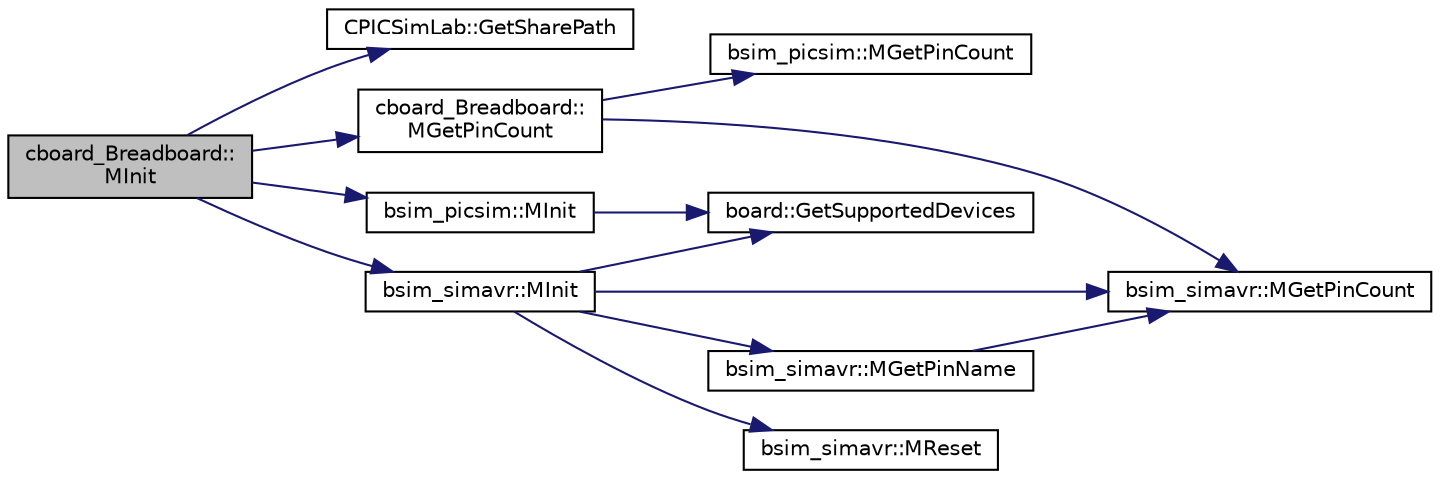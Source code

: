 digraph "cboard_Breadboard::MInit"
{
 // LATEX_PDF_SIZE
  edge [fontname="Helvetica",fontsize="10",labelfontname="Helvetica",labelfontsize="10"];
  node [fontname="Helvetica",fontsize="10",shape=record];
  rankdir="LR";
  Node1 [label="cboard_Breadboard::\lMInit",height=0.2,width=0.4,color="black", fillcolor="grey75", style="filled", fontcolor="black",tooltip="board microcontroller init"];
  Node1 -> Node2 [color="midnightblue",fontsize="10",style="solid",fontname="Helvetica"];
  Node2 [label="CPICSimLab::GetSharePath",height=0.2,width=0.4,color="black", fillcolor="white", style="filled",URL="$class_c_p_i_c_sim_lab.html#a108bb3e8dc99a955b2a7b98f76fedf69",tooltip="Get the file path of resources."];
  Node1 -> Node3 [color="midnightblue",fontsize="10",style="solid",fontname="Helvetica"];
  Node3 [label="cboard_Breadboard::\lMGetPinCount",height=0.2,width=0.4,color="black", fillcolor="white", style="filled",URL="$classcboard___breadboard.html#a17f4b040199d09b630b8d90611469a47",tooltip="board microcontroller pin count"];
  Node3 -> Node4 [color="midnightblue",fontsize="10",style="solid",fontname="Helvetica"];
  Node4 [label="bsim_picsim::MGetPinCount",height=0.2,width=0.4,color="black", fillcolor="white", style="filled",URL="$classbsim__picsim.html#a1292f439e9d10fa0d6c934b9394e4da8",tooltip="board microcontroller pin count"];
  Node3 -> Node5 [color="midnightblue",fontsize="10",style="solid",fontname="Helvetica"];
  Node5 [label="bsim_simavr::MGetPinCount",height=0.2,width=0.4,color="black", fillcolor="white", style="filled",URL="$classbsim__simavr.html#a90300fa31a3d35a069161744e0f55ec7",tooltip="board microcontroller pin count"];
  Node1 -> Node6 [color="midnightblue",fontsize="10",style="solid",fontname="Helvetica"];
  Node6 [label="bsim_picsim::MInit",height=0.2,width=0.4,color="black", fillcolor="white", style="filled",URL="$classbsim__picsim.html#a370ed64b93a0adfec5204695439c46db",tooltip="board microcontroller init"];
  Node6 -> Node7 [color="midnightblue",fontsize="10",style="solid",fontname="Helvetica"];
  Node7 [label="board::GetSupportedDevices",height=0.2,width=0.4,color="black", fillcolor="white", style="filled",URL="$classboard.html#ab808d093c900ea339aaefaa265dce09c",tooltip="Return a list of supported microcontrollers."];
  Node1 -> Node8 [color="midnightblue",fontsize="10",style="solid",fontname="Helvetica"];
  Node8 [label="bsim_simavr::MInit",height=0.2,width=0.4,color="black", fillcolor="white", style="filled",URL="$classbsim__simavr.html#a78ef1bb3e0303c5aef2be5b994149b98",tooltip="board microcontroller init"];
  Node8 -> Node7 [color="midnightblue",fontsize="10",style="solid",fontname="Helvetica"];
  Node8 -> Node5 [color="midnightblue",fontsize="10",style="solid",fontname="Helvetica"];
  Node8 -> Node9 [color="midnightblue",fontsize="10",style="solid",fontname="Helvetica"];
  Node9 [label="bsim_simavr::MGetPinName",height=0.2,width=0.4,color="black", fillcolor="white", style="filled",URL="$classbsim__simavr.html#a63c2ca626d5e2fce34934ed3339d8475",tooltip="board microcontroller pin name"];
  Node9 -> Node5 [color="midnightblue",fontsize="10",style="solid",fontname="Helvetica"];
  Node8 -> Node10 [color="midnightblue",fontsize="10",style="solid",fontname="Helvetica"];
  Node10 [label="bsim_simavr::MReset",height=0.2,width=0.4,color="black", fillcolor="white", style="filled",URL="$classbsim__simavr.html#a127738c7f49db4ff7ddea8f24085ffad",tooltip="board microcontroller reset"];
}
